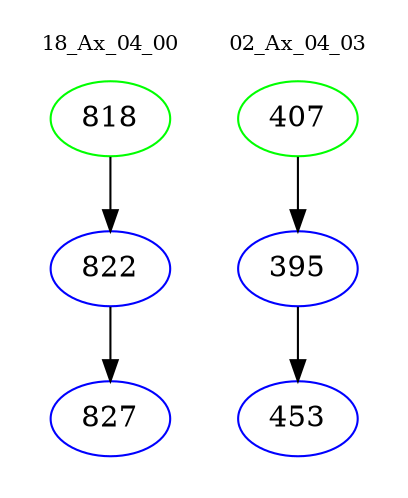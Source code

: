 digraph{
subgraph cluster_0 {
color = white
label = "18_Ax_04_00";
fontsize=10;
T0_818 [label="818", color="green"]
T0_818 -> T0_822 [color="black"]
T0_822 [label="822", color="blue"]
T0_822 -> T0_827 [color="black"]
T0_827 [label="827", color="blue"]
}
subgraph cluster_1 {
color = white
label = "02_Ax_04_03";
fontsize=10;
T1_407 [label="407", color="green"]
T1_407 -> T1_395 [color="black"]
T1_395 [label="395", color="blue"]
T1_395 -> T1_453 [color="black"]
T1_453 [label="453", color="blue"]
}
}
